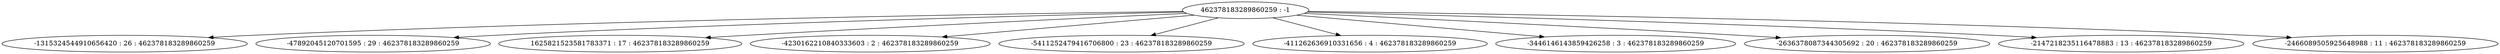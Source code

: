 digraph "plots_30/tree_26.dot" {
	0 [label="462378183289860259 : -1"]
	1 [label="-1315324544910656420 : 26 : 462378183289860259"]
	2 [label="-47892045120701595 : 29 : 462378183289860259"]
	3 [label="1625821523581783371 : 17 : 462378183289860259"]
	4 [label="-4230162210840333603 : 2 : 462378183289860259"]
	5 [label="-5411252479416706800 : 23 : 462378183289860259"]
	6 [label="-411262636910331656 : 4 : 462378183289860259"]
	7 [label="-3446146143859426258 : 3 : 462378183289860259"]
	8 [label="-2636378087344305692 : 20 : 462378183289860259"]
	9 [label="-2147218235116478883 : 13 : 462378183289860259"]
	10 [label="-2466089505925648988 : 11 : 462378183289860259"]
	0 -> 1
	0 -> 2
	0 -> 3
	0 -> 4
	0 -> 5
	0 -> 6
	0 -> 7
	0 -> 8
	0 -> 9
	0 -> 10
}
